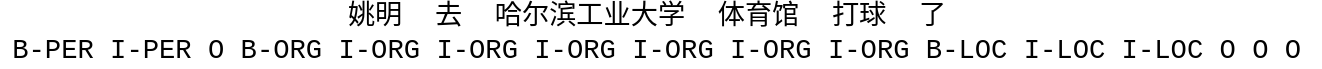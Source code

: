 <mxfile version="25.0.3">
  <diagram name="第 1 页" id="59KDBDx_PkULZ0soCJn3">
    <mxGraphModel dx="1260" dy="652" grid="1" gridSize="10" guides="1" tooltips="1" connect="1" arrows="1" fold="1" page="1" pageScale="1" pageWidth="827" pageHeight="1169" math="0" shadow="0">
      <root>
        <mxCell id="0" />
        <mxCell id="1" parent="0" />
        <mxCell id="pPb6ElMtTMh3hKjmj9ho-1" value="&lt;div style=&quot;&quot;&gt;&amp;nbsp;&lt;font face=&quot;ui-monospace, SFMono-Regular, SF Mono, Menlo, Consolas, Liberation Mono, monospace&quot;&gt;&lt;span style=&quot;font-size: 13.6px; white-space: pre;&quot;&gt;姚明  去  哈尔滨工业大学  体育馆  打球  了  &lt;br/&gt;B-PER I-PER O B-ORG I-ORG I-ORG I-ORG I-ORG I-ORG I-ORG B-LOC I-LOC I-LOC O O O&lt;/span&gt;&lt;/font&gt;&amp;nbsp;&lt;/div&gt;" style="text;html=1;align=center;verticalAlign=middle;whiteSpace=wrap;rounded=0;" parent="1" vertex="1">
          <mxGeometry x="70" y="140" width="660" height="30" as="geometry" />
        </mxCell>
      </root>
    </mxGraphModel>
  </diagram>
</mxfile>
